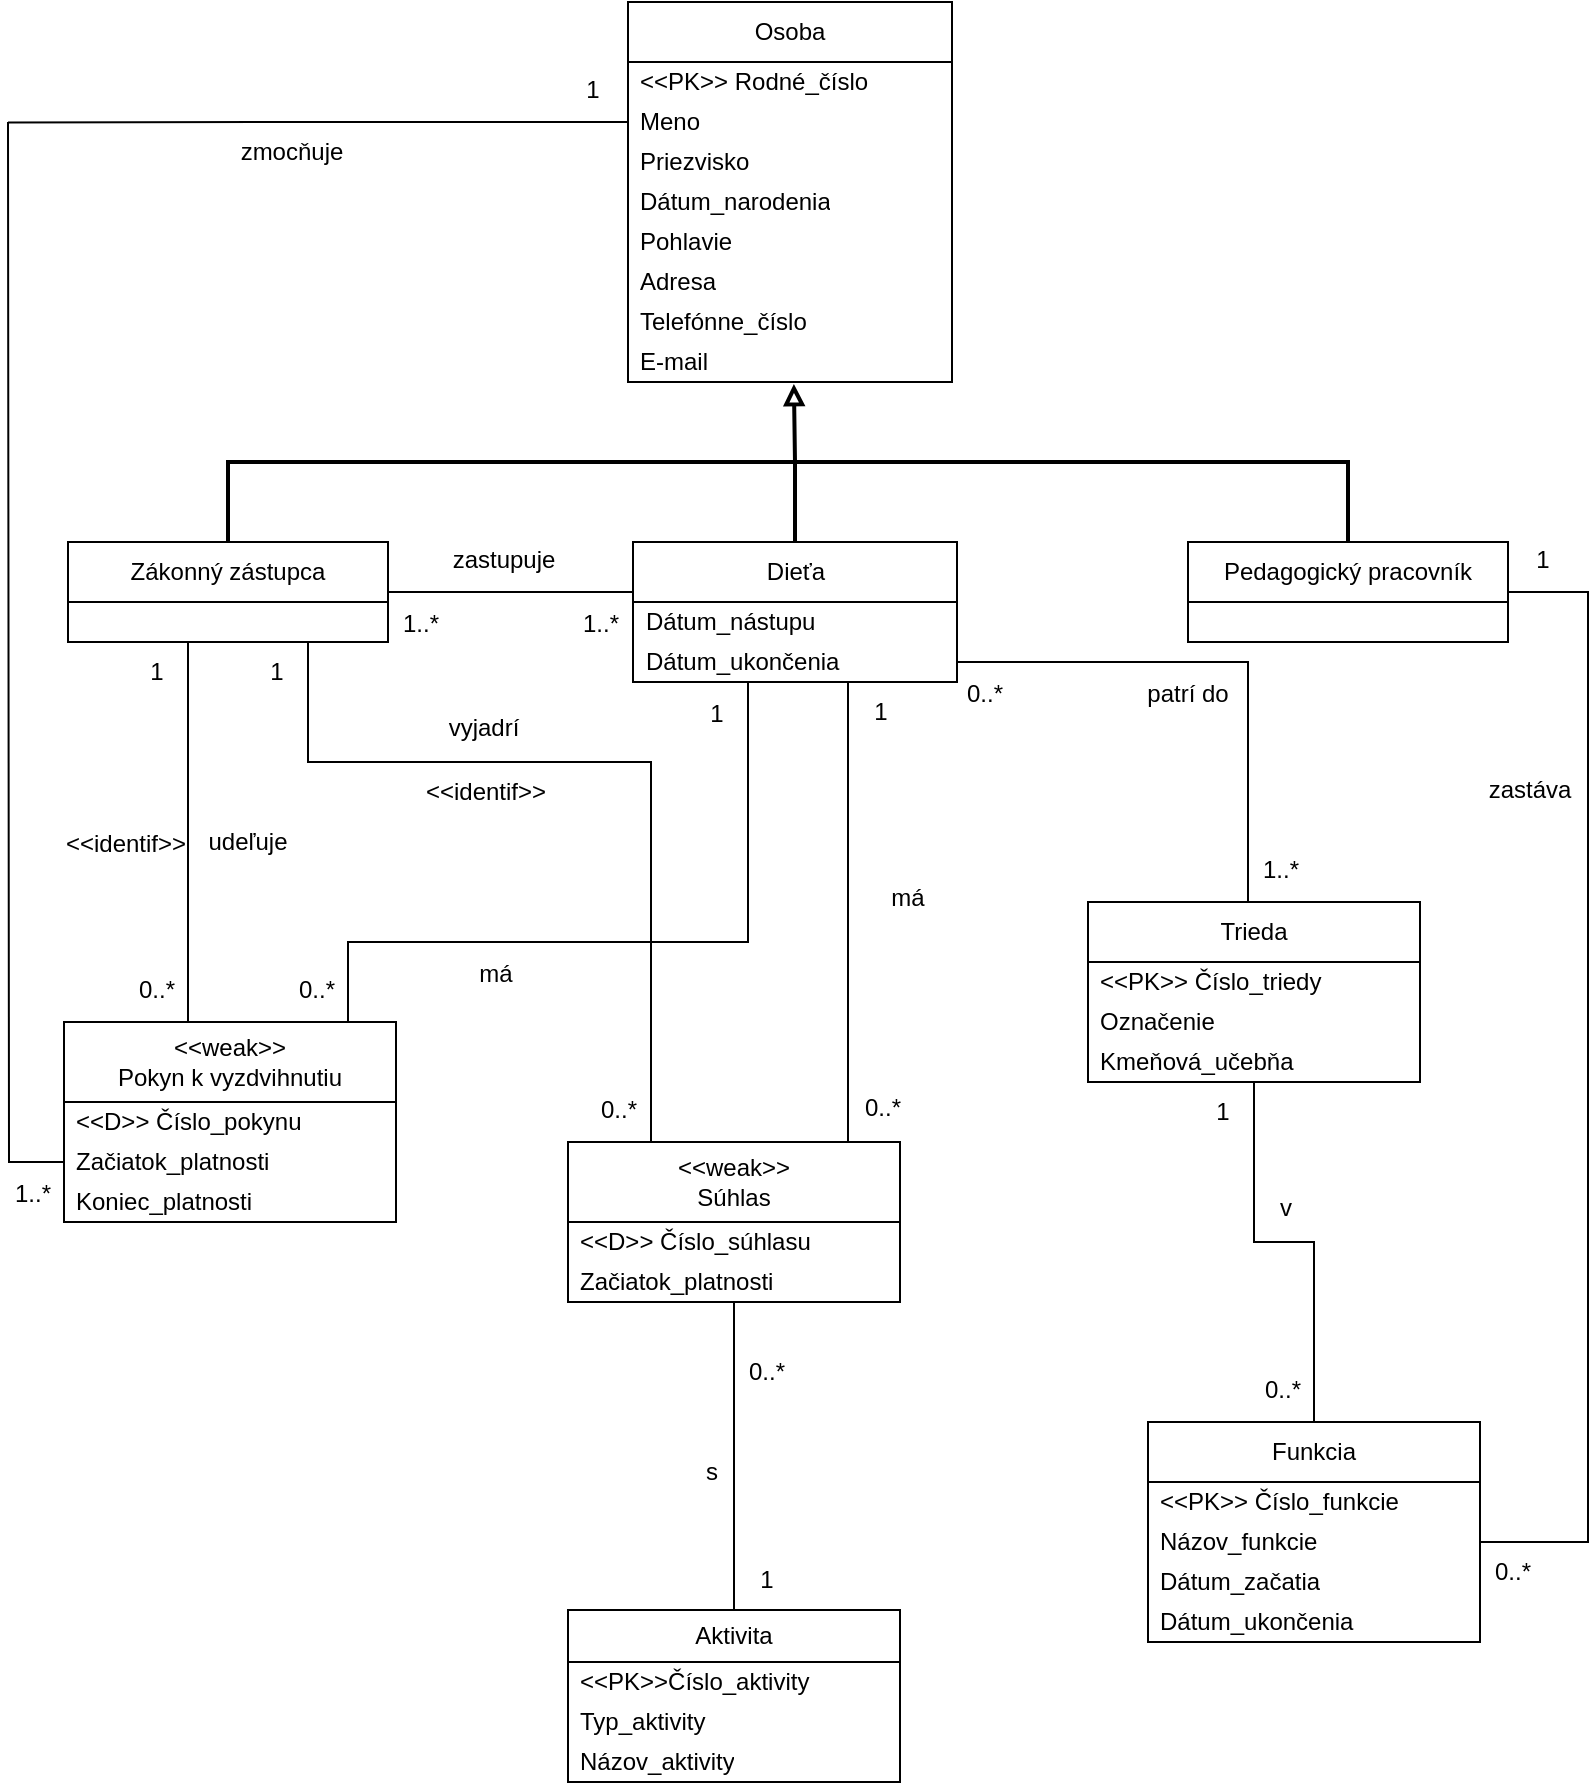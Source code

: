 <mxfile version="24.0.4" type="device">
  <diagram id="C5RBs43oDa-KdzZeNtuy" name="Page-1">
    <mxGraphModel dx="810" dy="526" grid="1" gridSize="10" guides="1" tooltips="1" connect="1" arrows="1" fold="1" page="1" pageScale="1" pageWidth="827" pageHeight="1169" math="0" shadow="0">
      <root>
        <mxCell id="WIyWlLk6GJQsqaUBKTNV-0" />
        <mxCell id="WIyWlLk6GJQsqaUBKTNV-1" parent="WIyWlLk6GJQsqaUBKTNV-0" />
        <mxCell id="E8d0nW5CMPHc4IN3NaXr-9" style="edgeStyle=orthogonalEdgeStyle;rounded=0;orthogonalLoop=1;jettySize=auto;html=1;entryX=0.5;entryY=0;entryDx=0;entryDy=0;strokeColor=none;" parent="WIyWlLk6GJQsqaUBKTNV-1" edge="1">
          <mxGeometry relative="1" as="geometry">
            <mxPoint x="613" y="355" as="sourcePoint" />
            <mxPoint x="657" y="404" as="targetPoint" />
          </mxGeometry>
        </mxCell>
        <mxCell id="7yrtn3zr0TZFfLM9wy2p-3" style="edgeStyle=orthogonalEdgeStyle;rounded=0;orthogonalLoop=1;jettySize=auto;html=1;exitX=0.5;exitY=0;exitDx=0;exitDy=0;entryX=0.5;entryY=0;entryDx=0;entryDy=0;endArrow=none;endFill=0;strokeWidth=2;" parent="WIyWlLk6GJQsqaUBKTNV-1" source="E8d0nW5CMPHc4IN3NaXr-33" target="E8d0nW5CMPHc4IN3NaXr-64" edge="1">
          <mxGeometry relative="1" as="geometry">
            <Array as="points">
              <mxPoint x="130" y="280" />
              <mxPoint x="690" y="280" />
            </Array>
          </mxGeometry>
        </mxCell>
        <mxCell id="7yrtn3zr0TZFfLM9wy2p-17" style="edgeStyle=orthogonalEdgeStyle;rounded=0;orthogonalLoop=1;jettySize=auto;html=1;exitX=0.25;exitY=1;exitDx=0;exitDy=0;entryX=0.25;entryY=0;entryDx=0;entryDy=0;endArrow=none;endFill=0;" parent="WIyWlLk6GJQsqaUBKTNV-1" source="E8d0nW5CMPHc4IN3NaXr-33" target="E8d0nW5CMPHc4IN3NaXr-80" edge="1">
          <mxGeometry relative="1" as="geometry">
            <Array as="points">
              <mxPoint x="110" y="370" />
              <mxPoint x="110" y="560" />
            </Array>
          </mxGeometry>
        </mxCell>
        <mxCell id="7yrtn3zr0TZFfLM9wy2p-24" style="edgeStyle=orthogonalEdgeStyle;rounded=0;orthogonalLoop=1;jettySize=auto;html=1;entryX=0;entryY=0.5;entryDx=0;entryDy=0;endArrow=none;endFill=0;" parent="WIyWlLk6GJQsqaUBKTNV-1" source="E8d0nW5CMPHc4IN3NaXr-33" target="E8d0nW5CMPHc4IN3NaXr-21" edge="1">
          <mxGeometry relative="1" as="geometry">
            <Array as="points">
              <mxPoint x="333" y="345" />
            </Array>
          </mxGeometry>
        </mxCell>
        <mxCell id="7yrtn3zr0TZFfLM9wy2p-25" style="edgeStyle=orthogonalEdgeStyle;rounded=0;orthogonalLoop=1;jettySize=auto;html=1;exitX=0.75;exitY=1;exitDx=0;exitDy=0;entryX=0.25;entryY=0;entryDx=0;entryDy=0;endArrow=none;endFill=0;" parent="WIyWlLk6GJQsqaUBKTNV-1" source="E8d0nW5CMPHc4IN3NaXr-33" target="E8d0nW5CMPHc4IN3NaXr-42" edge="1">
          <mxGeometry relative="1" as="geometry">
            <Array as="points">
              <mxPoint x="170" y="430" />
              <mxPoint x="341" y="430" />
            </Array>
          </mxGeometry>
        </mxCell>
        <mxCell id="E8d0nW5CMPHc4IN3NaXr-33" value="Zákonný zástupca" style="swimlane;fontStyle=0;childLayout=stackLayout;horizontal=1;startSize=30;horizontalStack=0;resizeParent=1;resizeParentMax=0;resizeLast=0;collapsible=1;marginBottom=0;whiteSpace=wrap;html=1;" parent="WIyWlLk6GJQsqaUBKTNV-1" vertex="1">
          <mxGeometry x="50" y="320" width="160" height="50" as="geometry" />
        </mxCell>
        <mxCell id="E8d0nW5CMPHc4IN3NaXr-80" value="&amp;lt;&amp;lt;weak&amp;gt;&amp;gt;&lt;br&gt;Pokyn k vyzdvihnutiu" style="swimlane;fontStyle=0;childLayout=stackLayout;horizontal=1;startSize=40;horizontalStack=0;resizeParent=1;resizeParentMax=0;resizeLast=0;collapsible=1;marginBottom=0;whiteSpace=wrap;html=1;" parent="WIyWlLk6GJQsqaUBKTNV-1" vertex="1">
          <mxGeometry x="48" y="560" width="166" height="100" as="geometry" />
        </mxCell>
        <mxCell id="E8d0nW5CMPHc4IN3NaXr-81" value="&amp;lt;&amp;lt;D&amp;gt;&amp;gt; Číslo_pokynu" style="text;strokeColor=none;fillColor=none;align=left;verticalAlign=middle;spacingLeft=4;spacingRight=4;overflow=hidden;points=[[0,0.5],[1,0.5]];portConstraint=eastwest;rotatable=0;whiteSpace=wrap;html=1;" parent="E8d0nW5CMPHc4IN3NaXr-80" vertex="1">
          <mxGeometry y="40" width="166" height="20" as="geometry" />
        </mxCell>
        <mxCell id="7yrtn3zr0TZFfLM9wy2p-26" style="edgeStyle=orthogonalEdgeStyle;rounded=0;orthogonalLoop=1;jettySize=auto;html=1;endArrow=none;endFill=0;strokeWidth=1;" parent="E8d0nW5CMPHc4IN3NaXr-80" source="E8d0nW5CMPHc4IN3NaXr-82" edge="1">
          <mxGeometry relative="1" as="geometry">
            <mxPoint x="-28" y="-450" as="targetPoint" />
          </mxGeometry>
        </mxCell>
        <mxCell id="E8d0nW5CMPHc4IN3NaXr-82" value="Začiatok_platnosti" style="text;strokeColor=none;fillColor=none;align=left;verticalAlign=middle;spacingLeft=4;spacingRight=4;overflow=hidden;points=[[0,0.5],[1,0.5]];portConstraint=eastwest;rotatable=0;whiteSpace=wrap;html=1;" parent="E8d0nW5CMPHc4IN3NaXr-80" vertex="1">
          <mxGeometry y="60" width="166" height="20" as="geometry" />
        </mxCell>
        <mxCell id="E8d0nW5CMPHc4IN3NaXr-83" value="Koniec_platnosti" style="text;strokeColor=none;fillColor=none;align=left;verticalAlign=middle;spacingLeft=4;spacingRight=4;overflow=hidden;points=[[0,0.5],[1,0.5]];portConstraint=eastwest;rotatable=0;whiteSpace=wrap;html=1;" parent="E8d0nW5CMPHc4IN3NaXr-80" vertex="1">
          <mxGeometry y="80" width="166" height="20" as="geometry" />
        </mxCell>
        <mxCell id="E8d0nW5CMPHc4IN3NaXr-87" value="Osoba" style="swimlane;fontStyle=0;childLayout=stackLayout;horizontal=1;startSize=30;horizontalStack=0;resizeParent=1;resizeParentMax=0;resizeLast=0;collapsible=1;marginBottom=0;whiteSpace=wrap;html=1;" parent="WIyWlLk6GJQsqaUBKTNV-1" vertex="1">
          <mxGeometry x="330" y="50" width="162" height="190" as="geometry" />
        </mxCell>
        <mxCell id="E8d0nW5CMPHc4IN3NaXr-88" value="&lt;font style=&quot;font-size: 12px;&quot;&gt;&amp;lt;&amp;lt;PK&amp;gt;&amp;gt; Rodné_číslo&lt;/font&gt;" style="text;strokeColor=none;fillColor=none;align=left;verticalAlign=middle;spacingLeft=4;spacingRight=4;overflow=hidden;points=[[0,0.5],[1,0.5]];portConstraint=eastwest;rotatable=0;whiteSpace=wrap;html=1;" parent="E8d0nW5CMPHc4IN3NaXr-87" vertex="1">
          <mxGeometry y="30" width="162" height="20" as="geometry" />
        </mxCell>
        <mxCell id="7yrtn3zr0TZFfLM9wy2p-27" style="edgeStyle=orthogonalEdgeStyle;rounded=0;orthogonalLoop=1;jettySize=auto;html=1;exitX=0;exitY=0.5;exitDx=0;exitDy=0;endArrow=none;endFill=0;strokeWidth=1;" parent="E8d0nW5CMPHc4IN3NaXr-87" source="E8d0nW5CMPHc4IN3NaXr-89" edge="1">
          <mxGeometry relative="1" as="geometry">
            <mxPoint x="-310" y="60.25" as="targetPoint" />
          </mxGeometry>
        </mxCell>
        <mxCell id="E8d0nW5CMPHc4IN3NaXr-89" value="&lt;font style=&quot;font-size: 12px;&quot;&gt;Meno&lt;/font&gt;" style="text;strokeColor=none;fillColor=none;align=left;verticalAlign=middle;spacingLeft=4;spacingRight=4;overflow=hidden;points=[[0,0.5],[1,0.5]];portConstraint=eastwest;rotatable=0;whiteSpace=wrap;html=1;" parent="E8d0nW5CMPHc4IN3NaXr-87" vertex="1">
          <mxGeometry y="50" width="162" height="20" as="geometry" />
        </mxCell>
        <mxCell id="E8d0nW5CMPHc4IN3NaXr-90" value="&lt;font style=&quot;font-size: 12px;&quot;&gt;Priezvisko&lt;/font&gt;" style="text;strokeColor=none;fillColor=none;align=left;verticalAlign=middle;spacingLeft=4;spacingRight=4;overflow=hidden;points=[[0,0.5],[1,0.5]];portConstraint=eastwest;rotatable=0;whiteSpace=wrap;html=1;" parent="E8d0nW5CMPHc4IN3NaXr-87" vertex="1">
          <mxGeometry y="70" width="162" height="20" as="geometry" />
        </mxCell>
        <mxCell id="E8d0nW5CMPHc4IN3NaXr-91" value="Dátum_narodenia" style="text;strokeColor=none;fillColor=none;align=left;verticalAlign=middle;spacingLeft=4;spacingRight=4;overflow=hidden;points=[[0,0.5],[1,0.5]];portConstraint=eastwest;rotatable=0;whiteSpace=wrap;html=1;" parent="E8d0nW5CMPHc4IN3NaXr-87" vertex="1">
          <mxGeometry y="90" width="162" height="20" as="geometry" />
        </mxCell>
        <mxCell id="E8d0nW5CMPHc4IN3NaXr-92" value="Pohlavie" style="text;strokeColor=none;fillColor=none;align=left;verticalAlign=middle;spacingLeft=4;spacingRight=4;overflow=hidden;points=[[0,0.5],[1,0.5]];portConstraint=eastwest;rotatable=0;whiteSpace=wrap;html=1;" parent="E8d0nW5CMPHc4IN3NaXr-87" vertex="1">
          <mxGeometry y="110" width="162" height="20" as="geometry" />
        </mxCell>
        <mxCell id="E8d0nW5CMPHc4IN3NaXr-93" value="Adresa" style="text;strokeColor=none;fillColor=none;align=left;verticalAlign=middle;spacingLeft=4;spacingRight=4;overflow=hidden;points=[[0,0.5],[1,0.5]];portConstraint=eastwest;rotatable=0;whiteSpace=wrap;html=1;" parent="E8d0nW5CMPHc4IN3NaXr-87" vertex="1">
          <mxGeometry y="130" width="162" height="20" as="geometry" />
        </mxCell>
        <mxCell id="E8d0nW5CMPHc4IN3NaXr-94" value="Telefónne_číslo" style="text;strokeColor=none;fillColor=none;align=left;verticalAlign=middle;spacingLeft=4;spacingRight=4;overflow=hidden;points=[[0,0.5],[1,0.5]];portConstraint=eastwest;rotatable=0;whiteSpace=wrap;html=1;" parent="E8d0nW5CMPHc4IN3NaXr-87" vertex="1">
          <mxGeometry y="150" width="162" height="20" as="geometry" />
        </mxCell>
        <mxCell id="E8d0nW5CMPHc4IN3NaXr-95" value="E-mail" style="text;strokeColor=none;fillColor=none;align=left;verticalAlign=middle;spacingLeft=4;spacingRight=4;overflow=hidden;points=[[0,0.5],[1,0.5]];portConstraint=eastwest;rotatable=0;whiteSpace=wrap;html=1;" parent="E8d0nW5CMPHc4IN3NaXr-87" vertex="1">
          <mxGeometry y="170" width="162" height="20" as="geometry" />
        </mxCell>
        <mxCell id="E8d0nW5CMPHc4IN3NaXr-64" value="Pedagogický pracovník" style="swimlane;fontStyle=0;childLayout=stackLayout;horizontal=1;startSize=30;horizontalStack=0;resizeParent=1;resizeParentMax=0;resizeLast=0;collapsible=1;marginBottom=0;whiteSpace=wrap;html=1;" parent="WIyWlLk6GJQsqaUBKTNV-1" vertex="1">
          <mxGeometry x="610" y="320" width="160" height="50" as="geometry" />
        </mxCell>
        <mxCell id="7yrtn3zr0TZFfLM9wy2p-7" style="edgeStyle=orthogonalEdgeStyle;rounded=0;orthogonalLoop=1;jettySize=auto;html=1;entryX=0;entryY=0.25;entryDx=0;entryDy=0;endArrow=none;endFill=0;" parent="WIyWlLk6GJQsqaUBKTNV-1" source="E8d0nW5CMPHc4IN3NaXr-15" target="E8d0nW5CMPHc4IN3NaXr-53" edge="1">
          <mxGeometry relative="1" as="geometry">
            <Array as="points">
              <mxPoint x="640" y="380" />
              <mxPoint x="640" y="523" />
            </Array>
          </mxGeometry>
        </mxCell>
        <mxCell id="7yrtn3zr0TZFfLM9wy2p-22" style="edgeStyle=orthogonalEdgeStyle;rounded=0;orthogonalLoop=1;jettySize=auto;html=1;entryX=0.75;entryY=0;entryDx=0;entryDy=0;endArrow=none;endFill=0;" parent="WIyWlLk6GJQsqaUBKTNV-1" source="E8d0nW5CMPHc4IN3NaXr-15" target="E8d0nW5CMPHc4IN3NaXr-42" edge="1">
          <mxGeometry relative="1" as="geometry">
            <Array as="points">
              <mxPoint x="440" y="620" />
            </Array>
          </mxGeometry>
        </mxCell>
        <mxCell id="E8d0nW5CMPHc4IN3NaXr-15" value="Dieťa" style="swimlane;fontStyle=0;childLayout=stackLayout;horizontal=1;startSize=30;horizontalStack=0;resizeParent=1;resizeParentMax=0;resizeLast=0;collapsible=1;marginBottom=0;whiteSpace=wrap;html=1;" parent="WIyWlLk6GJQsqaUBKTNV-1" vertex="1">
          <mxGeometry x="332.5" y="320" width="162" height="70" as="geometry" />
        </mxCell>
        <mxCell id="E8d0nW5CMPHc4IN3NaXr-21" value="Dátum_nástupu" style="text;strokeColor=none;fillColor=none;align=left;verticalAlign=middle;spacingLeft=4;spacingRight=4;overflow=hidden;points=[[0,0.5],[1,0.5]];portConstraint=eastwest;rotatable=0;whiteSpace=wrap;html=1;" parent="E8d0nW5CMPHc4IN3NaXr-15" vertex="1">
          <mxGeometry y="30" width="162" height="20" as="geometry" />
        </mxCell>
        <mxCell id="E8d0nW5CMPHc4IN3NaXr-20" value="Dátum_ukončenia" style="text;strokeColor=none;fillColor=none;align=left;verticalAlign=middle;spacingLeft=4;spacingRight=4;overflow=hidden;points=[[0,0.5],[1,0.5]];portConstraint=eastwest;rotatable=0;whiteSpace=wrap;html=1;" parent="E8d0nW5CMPHc4IN3NaXr-15" vertex="1">
          <mxGeometry y="50" width="162" height="20" as="geometry" />
        </mxCell>
        <mxCell id="E8d0nW5CMPHc4IN3NaXr-46" value="Aktivita" style="swimlane;fontStyle=0;childLayout=stackLayout;horizontal=1;startSize=26;horizontalStack=0;resizeParent=1;resizeParentMax=0;resizeLast=0;collapsible=1;marginBottom=0;whiteSpace=wrap;html=1;" parent="WIyWlLk6GJQsqaUBKTNV-1" vertex="1">
          <mxGeometry x="300" y="854" width="166" height="86" as="geometry" />
        </mxCell>
        <mxCell id="E8d0nW5CMPHc4IN3NaXr-47" value="&amp;lt;&amp;lt;PK&amp;gt;&amp;gt;Číslo_aktivity" style="text;strokeColor=none;fillColor=none;align=left;verticalAlign=middle;spacingLeft=4;spacingRight=4;overflow=hidden;points=[[0,0.5],[1,0.5]];portConstraint=eastwest;rotatable=0;whiteSpace=wrap;html=1;" parent="E8d0nW5CMPHc4IN3NaXr-46" vertex="1">
          <mxGeometry y="26" width="166" height="20" as="geometry" />
        </mxCell>
        <mxCell id="E8d0nW5CMPHc4IN3NaXr-48" value="Typ_aktivity" style="text;strokeColor=none;fillColor=none;align=left;verticalAlign=middle;spacingLeft=4;spacingRight=4;overflow=hidden;points=[[0,0.5],[1,0.5]];portConstraint=eastwest;rotatable=0;whiteSpace=wrap;html=1;" parent="E8d0nW5CMPHc4IN3NaXr-46" vertex="1">
          <mxGeometry y="46" width="166" height="20" as="geometry" />
        </mxCell>
        <mxCell id="E8d0nW5CMPHc4IN3NaXr-49" value="Názov_aktivity" style="text;strokeColor=none;fillColor=none;align=left;verticalAlign=middle;spacingLeft=4;spacingRight=4;overflow=hidden;points=[[0,0.5],[1,0.5]];portConstraint=eastwest;rotatable=0;whiteSpace=wrap;html=1;" parent="E8d0nW5CMPHc4IN3NaXr-46" vertex="1">
          <mxGeometry y="66" width="166" height="20" as="geometry" />
        </mxCell>
        <mxCell id="7yrtn3zr0TZFfLM9wy2p-10" style="edgeStyle=orthogonalEdgeStyle;rounded=0;orthogonalLoop=1;jettySize=auto;html=1;entryX=0.5;entryY=0;entryDx=0;entryDy=0;endArrow=none;endFill=0;" parent="WIyWlLk6GJQsqaUBKTNV-1" source="E8d0nW5CMPHc4IN3NaXr-42" target="E8d0nW5CMPHc4IN3NaXr-46" edge="1">
          <mxGeometry relative="1" as="geometry" />
        </mxCell>
        <mxCell id="E8d0nW5CMPHc4IN3NaXr-42" value="&amp;lt;&amp;lt;weak&amp;gt;&amp;gt;&lt;br&gt;Súhlas" style="swimlane;fontStyle=0;childLayout=stackLayout;horizontal=1;startSize=40;horizontalStack=0;resizeParent=1;resizeParentMax=0;resizeLast=0;collapsible=1;marginBottom=0;whiteSpace=wrap;html=1;" parent="WIyWlLk6GJQsqaUBKTNV-1" vertex="1">
          <mxGeometry x="300" y="620" width="166" height="80" as="geometry" />
        </mxCell>
        <mxCell id="E8d0nW5CMPHc4IN3NaXr-43" value="&amp;lt;&amp;lt;D&amp;gt;&amp;gt; Číslo_súhlasu" style="text;strokeColor=none;fillColor=none;align=left;verticalAlign=middle;spacingLeft=4;spacingRight=4;overflow=hidden;points=[[0,0.5],[1,0.5]];portConstraint=eastwest;rotatable=0;whiteSpace=wrap;html=1;" parent="E8d0nW5CMPHc4IN3NaXr-42" vertex="1">
          <mxGeometry y="40" width="166" height="20" as="geometry" />
        </mxCell>
        <mxCell id="E8d0nW5CMPHc4IN3NaXr-44" value="Začiatok_platnosti" style="text;strokeColor=none;fillColor=none;align=left;verticalAlign=middle;spacingLeft=4;spacingRight=4;overflow=hidden;points=[[0,0.5],[1,0.5]];portConstraint=eastwest;rotatable=0;whiteSpace=wrap;html=1;" parent="E8d0nW5CMPHc4IN3NaXr-42" vertex="1">
          <mxGeometry y="60" width="166" height="20" as="geometry" />
        </mxCell>
        <mxCell id="7yrtn3zr0TZFfLM9wy2p-8" style="edgeStyle=orthogonalEdgeStyle;rounded=0;orthogonalLoop=1;jettySize=auto;html=1;entryX=0.5;entryY=0;entryDx=0;entryDy=0;endArrow=none;endFill=0;" parent="WIyWlLk6GJQsqaUBKTNV-1" source="E8d0nW5CMPHc4IN3NaXr-53" target="E8d0nW5CMPHc4IN3NaXr-58" edge="1">
          <mxGeometry relative="1" as="geometry">
            <Array as="points">
              <mxPoint x="643" y="670" />
              <mxPoint x="673" y="670" />
            </Array>
          </mxGeometry>
        </mxCell>
        <mxCell id="E8d0nW5CMPHc4IN3NaXr-53" value="Trieda" style="swimlane;fontStyle=0;childLayout=stackLayout;horizontal=1;startSize=30;horizontalStack=0;resizeParent=1;resizeParentMax=0;resizeLast=0;collapsible=1;marginBottom=0;whiteSpace=wrap;html=1;" parent="WIyWlLk6GJQsqaUBKTNV-1" vertex="1">
          <mxGeometry x="560" y="500" width="166" height="90" as="geometry" />
        </mxCell>
        <mxCell id="E8d0nW5CMPHc4IN3NaXr-54" value="&amp;lt;&amp;lt;PK&amp;gt;&amp;gt; Číslo_triedy" style="text;strokeColor=none;fillColor=none;align=left;verticalAlign=middle;spacingLeft=4;spacingRight=4;overflow=hidden;points=[[0,0.5],[1,0.5]];portConstraint=eastwest;rotatable=0;whiteSpace=wrap;html=1;" parent="E8d0nW5CMPHc4IN3NaXr-53" vertex="1">
          <mxGeometry y="30" width="166" height="20" as="geometry" />
        </mxCell>
        <mxCell id="E8d0nW5CMPHc4IN3NaXr-55" value="Označenie" style="text;strokeColor=none;fillColor=none;align=left;verticalAlign=middle;spacingLeft=4;spacingRight=4;overflow=hidden;points=[[0,0.5],[1,0.5]];portConstraint=eastwest;rotatable=0;whiteSpace=wrap;html=1;" parent="E8d0nW5CMPHc4IN3NaXr-53" vertex="1">
          <mxGeometry y="50" width="166" height="20" as="geometry" />
        </mxCell>
        <mxCell id="E8d0nW5CMPHc4IN3NaXr-56" value="Kmeňová_učebňa" style="text;strokeColor=none;fillColor=none;align=left;verticalAlign=middle;spacingLeft=4;spacingRight=4;overflow=hidden;points=[[0,0.5],[1,0.5]];portConstraint=eastwest;rotatable=0;whiteSpace=wrap;html=1;" parent="E8d0nW5CMPHc4IN3NaXr-53" vertex="1">
          <mxGeometry y="70" width="166" height="20" as="geometry" />
        </mxCell>
        <mxCell id="E8d0nW5CMPHc4IN3NaXr-58" value="Funkcia" style="swimlane;fontStyle=0;childLayout=stackLayout;horizontal=1;startSize=30;horizontalStack=0;resizeParent=1;resizeParentMax=0;resizeLast=0;collapsible=1;marginBottom=0;whiteSpace=wrap;html=1;" parent="WIyWlLk6GJQsqaUBKTNV-1" vertex="1">
          <mxGeometry x="590" y="760" width="166" height="110" as="geometry" />
        </mxCell>
        <mxCell id="E8d0nW5CMPHc4IN3NaXr-59" value="&amp;lt;&amp;lt;PK&amp;gt;&amp;gt; Číslo_funkcie" style="text;strokeColor=none;fillColor=none;align=left;verticalAlign=middle;spacingLeft=4;spacingRight=4;overflow=hidden;points=[[0,0.5],[1,0.5]];portConstraint=eastwest;rotatable=0;whiteSpace=wrap;html=1;" parent="E8d0nW5CMPHc4IN3NaXr-58" vertex="1">
          <mxGeometry y="30" width="166" height="20" as="geometry" />
        </mxCell>
        <mxCell id="E8d0nW5CMPHc4IN3NaXr-60" value="Názov_funkcie" style="text;strokeColor=none;fillColor=none;align=left;verticalAlign=middle;spacingLeft=4;spacingRight=4;overflow=hidden;points=[[0,0.5],[1,0.5]];portConstraint=eastwest;rotatable=0;whiteSpace=wrap;html=1;" parent="E8d0nW5CMPHc4IN3NaXr-58" vertex="1">
          <mxGeometry y="50" width="166" height="20" as="geometry" />
        </mxCell>
        <mxCell id="E8d0nW5CMPHc4IN3NaXr-61" value="Dátum_začatia" style="text;strokeColor=none;fillColor=none;align=left;verticalAlign=middle;spacingLeft=4;spacingRight=4;overflow=hidden;points=[[0,0.5],[1,0.5]];portConstraint=eastwest;rotatable=0;whiteSpace=wrap;html=1;" parent="E8d0nW5CMPHc4IN3NaXr-58" vertex="1">
          <mxGeometry y="70" width="166" height="20" as="geometry" />
        </mxCell>
        <mxCell id="E8d0nW5CMPHc4IN3NaXr-62" value="Dátum_ukončenia" style="text;strokeColor=none;fillColor=none;align=left;verticalAlign=middle;spacingLeft=4;spacingRight=4;overflow=hidden;points=[[0,0.5],[1,0.5]];portConstraint=eastwest;rotatable=0;whiteSpace=wrap;html=1;" parent="E8d0nW5CMPHc4IN3NaXr-58" vertex="1">
          <mxGeometry y="90" width="166" height="20" as="geometry" />
        </mxCell>
        <mxCell id="7yrtn3zr0TZFfLM9wy2p-9" style="edgeStyle=orthogonalEdgeStyle;rounded=0;orthogonalLoop=1;jettySize=auto;html=1;entryX=1;entryY=0.5;entryDx=0;entryDy=0;endArrow=none;endFill=0;" parent="WIyWlLk6GJQsqaUBKTNV-1" source="E8d0nW5CMPHc4IN3NaXr-60" target="E8d0nW5CMPHc4IN3NaXr-64" edge="1">
          <mxGeometry relative="1" as="geometry">
            <Array as="points">
              <mxPoint x="810" y="820" />
              <mxPoint x="810" y="345" />
            </Array>
          </mxGeometry>
        </mxCell>
        <mxCell id="7yrtn3zr0TZFfLM9wy2p-23" style="edgeStyle=orthogonalEdgeStyle;rounded=0;orthogonalLoop=1;jettySize=auto;html=1;exitX=0;exitY=0.5;exitDx=0;exitDy=0;entryX=0.75;entryY=0;entryDx=0;entryDy=0;endArrow=none;endFill=0;" parent="WIyWlLk6GJQsqaUBKTNV-1" source="E8d0nW5CMPHc4IN3NaXr-20" target="E8d0nW5CMPHc4IN3NaXr-80" edge="1">
          <mxGeometry relative="1" as="geometry">
            <Array as="points">
              <mxPoint x="332" y="390" />
              <mxPoint x="390" y="390" />
              <mxPoint x="390" y="520" />
              <mxPoint x="190" y="520" />
              <mxPoint x="190" y="560" />
            </Array>
          </mxGeometry>
        </mxCell>
        <mxCell id="7yrtn3zr0TZFfLM9wy2p-29" value="zmocňuje" style="text;html=1;strokeColor=none;fillColor=none;align=center;verticalAlign=middle;whiteSpace=wrap;rounded=0;" parent="WIyWlLk6GJQsqaUBKTNV-1" vertex="1">
          <mxGeometry x="132" y="110" width="60" height="30" as="geometry" />
        </mxCell>
        <mxCell id="7yrtn3zr0TZFfLM9wy2p-30" value="1" style="text;html=1;strokeColor=none;fillColor=none;align=center;verticalAlign=middle;whiteSpace=wrap;rounded=0;" parent="WIyWlLk6GJQsqaUBKTNV-1" vertex="1">
          <mxGeometry x="296" y="79" width="33" height="30" as="geometry" />
        </mxCell>
        <mxCell id="7yrtn3zr0TZFfLM9wy2p-31" value="1..*" style="text;html=1;strokeColor=none;fillColor=none;align=center;verticalAlign=middle;whiteSpace=wrap;rounded=0;" parent="WIyWlLk6GJQsqaUBKTNV-1" vertex="1">
          <mxGeometry x="16" y="631" width="33" height="30" as="geometry" />
        </mxCell>
        <mxCell id="7yrtn3zr0TZFfLM9wy2p-32" value="udeľuje" style="text;html=1;strokeColor=none;fillColor=none;align=center;verticalAlign=middle;whiteSpace=wrap;rounded=0;" parent="WIyWlLk6GJQsqaUBKTNV-1" vertex="1">
          <mxGeometry x="110" y="455" width="60" height="30" as="geometry" />
        </mxCell>
        <mxCell id="7yrtn3zr0TZFfLM9wy2p-33" value="&amp;lt;&amp;lt;identif&amp;gt;&amp;gt;" style="text;html=1;strokeColor=none;fillColor=none;align=center;verticalAlign=middle;whiteSpace=wrap;rounded=0;" parent="WIyWlLk6GJQsqaUBKTNV-1" vertex="1">
          <mxGeometry x="49" y="456" width="60" height="30" as="geometry" />
        </mxCell>
        <mxCell id="7yrtn3zr0TZFfLM9wy2p-34" value="1" style="text;html=1;strokeColor=none;fillColor=none;align=center;verticalAlign=middle;whiteSpace=wrap;rounded=0;" parent="WIyWlLk6GJQsqaUBKTNV-1" vertex="1">
          <mxGeometry x="78" y="370" width="33" height="30" as="geometry" />
        </mxCell>
        <mxCell id="7yrtn3zr0TZFfLM9wy2p-35" value="0..*" style="text;html=1;strokeColor=none;fillColor=none;align=center;verticalAlign=middle;whiteSpace=wrap;rounded=0;" parent="WIyWlLk6GJQsqaUBKTNV-1" vertex="1">
          <mxGeometry x="78" y="529" width="33" height="30" as="geometry" />
        </mxCell>
        <mxCell id="7yrtn3zr0TZFfLM9wy2p-36" value="zastupuje" style="text;html=1;strokeColor=none;fillColor=none;align=center;verticalAlign=middle;whiteSpace=wrap;rounded=0;" parent="WIyWlLk6GJQsqaUBKTNV-1" vertex="1">
          <mxGeometry x="238" y="314" width="60" height="30" as="geometry" />
        </mxCell>
        <mxCell id="7yrtn3zr0TZFfLM9wy2p-37" value="1..*" style="text;html=1;strokeColor=none;fillColor=none;align=center;verticalAlign=middle;whiteSpace=wrap;rounded=0;" parent="WIyWlLk6GJQsqaUBKTNV-1" vertex="1">
          <mxGeometry x="300" y="346" width="33" height="30" as="geometry" />
        </mxCell>
        <mxCell id="7yrtn3zr0TZFfLM9wy2p-38" value="1..*" style="text;html=1;strokeColor=none;fillColor=none;align=center;verticalAlign=middle;whiteSpace=wrap;rounded=0;" parent="WIyWlLk6GJQsqaUBKTNV-1" vertex="1">
          <mxGeometry x="210" y="346" width="33" height="30" as="geometry" />
        </mxCell>
        <mxCell id="7yrtn3zr0TZFfLM9wy2p-39" value="patrí do" style="text;html=1;strokeColor=none;fillColor=none;align=center;verticalAlign=middle;whiteSpace=wrap;rounded=0;" parent="WIyWlLk6GJQsqaUBKTNV-1" vertex="1">
          <mxGeometry x="580" y="381" width="60" height="30" as="geometry" />
        </mxCell>
        <mxCell id="7yrtn3zr0TZFfLM9wy2p-40" value="0..*" style="text;html=1;strokeColor=none;fillColor=none;align=center;verticalAlign=middle;whiteSpace=wrap;rounded=0;" parent="WIyWlLk6GJQsqaUBKTNV-1" vertex="1">
          <mxGeometry x="492" y="381" width="33" height="30" as="geometry" />
        </mxCell>
        <mxCell id="7yrtn3zr0TZFfLM9wy2p-41" value="1..*" style="text;html=1;strokeColor=none;fillColor=none;align=center;verticalAlign=middle;whiteSpace=wrap;rounded=0;" parent="WIyWlLk6GJQsqaUBKTNV-1" vertex="1">
          <mxGeometry x="640" y="469" width="33" height="30" as="geometry" />
        </mxCell>
        <mxCell id="7yrtn3zr0TZFfLM9wy2p-42" value="v" style="text;html=1;strokeColor=none;fillColor=none;align=center;verticalAlign=middle;whiteSpace=wrap;rounded=0;" parent="WIyWlLk6GJQsqaUBKTNV-1" vertex="1">
          <mxGeometry x="629" y="638" width="60" height="30" as="geometry" />
        </mxCell>
        <mxCell id="7yrtn3zr0TZFfLM9wy2p-43" value="1" style="text;html=1;strokeColor=none;fillColor=none;align=center;verticalAlign=middle;whiteSpace=wrap;rounded=0;" parent="WIyWlLk6GJQsqaUBKTNV-1" vertex="1">
          <mxGeometry x="611" y="590" width="33" height="30" as="geometry" />
        </mxCell>
        <mxCell id="7yrtn3zr0TZFfLM9wy2p-44" value="0..*" style="text;html=1;strokeColor=none;fillColor=none;align=center;verticalAlign=middle;whiteSpace=wrap;rounded=0;" parent="WIyWlLk6GJQsqaUBKTNV-1" vertex="1">
          <mxGeometry x="641" y="729" width="33" height="30" as="geometry" />
        </mxCell>
        <mxCell id="7yrtn3zr0TZFfLM9wy2p-45" value="zastáva" style="text;html=1;strokeColor=none;fillColor=none;align=center;verticalAlign=middle;whiteSpace=wrap;rounded=0;" parent="WIyWlLk6GJQsqaUBKTNV-1" vertex="1">
          <mxGeometry x="751" y="429" width="60" height="30" as="geometry" />
        </mxCell>
        <mxCell id="7yrtn3zr0TZFfLM9wy2p-46" value="1" style="text;html=1;strokeColor=none;fillColor=none;align=center;verticalAlign=middle;whiteSpace=wrap;rounded=0;" parent="WIyWlLk6GJQsqaUBKTNV-1" vertex="1">
          <mxGeometry x="771" y="314" width="33" height="30" as="geometry" />
        </mxCell>
        <mxCell id="7yrtn3zr0TZFfLM9wy2p-47" value="0..*" style="text;html=1;strokeColor=none;fillColor=none;align=center;verticalAlign=middle;whiteSpace=wrap;rounded=0;" parent="WIyWlLk6GJQsqaUBKTNV-1" vertex="1">
          <mxGeometry x="756" y="820" width="33" height="30" as="geometry" />
        </mxCell>
        <mxCell id="7yrtn3zr0TZFfLM9wy2p-48" value="s" style="text;html=1;strokeColor=none;fillColor=none;align=center;verticalAlign=middle;whiteSpace=wrap;rounded=0;" parent="WIyWlLk6GJQsqaUBKTNV-1" vertex="1">
          <mxGeometry x="342" y="770" width="60" height="30" as="geometry" />
        </mxCell>
        <mxCell id="7yrtn3zr0TZFfLM9wy2p-49" value="1" style="text;html=1;strokeColor=none;fillColor=none;align=center;verticalAlign=middle;whiteSpace=wrap;rounded=0;" parent="WIyWlLk6GJQsqaUBKTNV-1" vertex="1">
          <mxGeometry x="383" y="824" width="33" height="30" as="geometry" />
        </mxCell>
        <mxCell id="7yrtn3zr0TZFfLM9wy2p-50" value="0..*" style="text;html=1;strokeColor=none;fillColor=none;align=center;verticalAlign=middle;whiteSpace=wrap;rounded=0;" parent="WIyWlLk6GJQsqaUBKTNV-1" vertex="1">
          <mxGeometry x="383" y="720" width="33" height="30" as="geometry" />
        </mxCell>
        <mxCell id="7yrtn3zr0TZFfLM9wy2p-51" value="má" style="text;html=1;strokeColor=none;fillColor=none;align=center;verticalAlign=middle;whiteSpace=wrap;rounded=0;" parent="WIyWlLk6GJQsqaUBKTNV-1" vertex="1">
          <mxGeometry x="440" y="483" width="60" height="30" as="geometry" />
        </mxCell>
        <mxCell id="7yrtn3zr0TZFfLM9wy2p-52" value="má" style="text;html=1;strokeColor=none;fillColor=none;align=center;verticalAlign=middle;whiteSpace=wrap;rounded=0;" parent="WIyWlLk6GJQsqaUBKTNV-1" vertex="1">
          <mxGeometry x="234" y="521" width="60" height="30" as="geometry" />
        </mxCell>
        <mxCell id="7yrtn3zr0TZFfLM9wy2p-53" value="1" style="text;html=1;strokeColor=none;fillColor=none;align=center;verticalAlign=middle;whiteSpace=wrap;rounded=0;" parent="WIyWlLk6GJQsqaUBKTNV-1" vertex="1">
          <mxGeometry x="440" y="390" width="33" height="30" as="geometry" />
        </mxCell>
        <mxCell id="7yrtn3zr0TZFfLM9wy2p-54" value="1" style="text;html=1;strokeColor=none;fillColor=none;align=center;verticalAlign=middle;whiteSpace=wrap;rounded=0;" parent="WIyWlLk6GJQsqaUBKTNV-1" vertex="1">
          <mxGeometry x="358" y="391" width="33" height="30" as="geometry" />
        </mxCell>
        <mxCell id="7yrtn3zr0TZFfLM9wy2p-55" value="0..*" style="text;html=1;strokeColor=none;fillColor=none;align=center;verticalAlign=middle;whiteSpace=wrap;rounded=0;" parent="WIyWlLk6GJQsqaUBKTNV-1" vertex="1">
          <mxGeometry x="158" y="529" width="33" height="30" as="geometry" />
        </mxCell>
        <mxCell id="7yrtn3zr0TZFfLM9wy2p-56" value="0..*" style="text;html=1;strokeColor=none;fillColor=none;align=center;verticalAlign=middle;whiteSpace=wrap;rounded=0;" parent="WIyWlLk6GJQsqaUBKTNV-1" vertex="1">
          <mxGeometry x="441" y="588" width="33" height="30" as="geometry" />
        </mxCell>
        <mxCell id="7yrtn3zr0TZFfLM9wy2p-57" value="vyjadrí" style="text;html=1;strokeColor=none;fillColor=none;align=center;verticalAlign=middle;whiteSpace=wrap;rounded=0;" parent="WIyWlLk6GJQsqaUBKTNV-1" vertex="1">
          <mxGeometry x="228" y="398" width="60" height="30" as="geometry" />
        </mxCell>
        <mxCell id="7yrtn3zr0TZFfLM9wy2p-58" value="&amp;lt;&amp;lt;identif&amp;gt;&amp;gt;" style="text;html=1;strokeColor=none;fillColor=none;align=center;verticalAlign=middle;whiteSpace=wrap;rounded=0;" parent="WIyWlLk6GJQsqaUBKTNV-1" vertex="1">
          <mxGeometry x="229" y="430" width="60" height="30" as="geometry" />
        </mxCell>
        <mxCell id="7yrtn3zr0TZFfLM9wy2p-59" value="1" style="text;html=1;strokeColor=none;fillColor=none;align=center;verticalAlign=middle;whiteSpace=wrap;rounded=0;" parent="WIyWlLk6GJQsqaUBKTNV-1" vertex="1">
          <mxGeometry x="138" y="370" width="33" height="30" as="geometry" />
        </mxCell>
        <mxCell id="7yrtn3zr0TZFfLM9wy2p-60" value="0..*" style="text;html=1;strokeColor=none;fillColor=none;align=center;verticalAlign=middle;whiteSpace=wrap;rounded=0;" parent="WIyWlLk6GJQsqaUBKTNV-1" vertex="1">
          <mxGeometry x="309" y="589" width="33" height="30" as="geometry" />
        </mxCell>
        <mxCell id="BA4vGmvSAzCOX5qZX--D-0" style="edgeStyle=orthogonalEdgeStyle;rounded=0;orthogonalLoop=1;jettySize=auto;html=1;entryX=0.512;entryY=1.05;entryDx=0;entryDy=0;entryPerimeter=0;endArrow=block;endFill=0;strokeWidth=2;" parent="WIyWlLk6GJQsqaUBKTNV-1" source="E8d0nW5CMPHc4IN3NaXr-15" target="E8d0nW5CMPHc4IN3NaXr-95" edge="1">
          <mxGeometry relative="1" as="geometry" />
        </mxCell>
        <mxCell id="BA4vGmvSAzCOX5qZX--D-7" value="" style="edgeStyle=orthogonalEdgeStyle;rounded=0;orthogonalLoop=1;jettySize=auto;html=1;entryX=0.5;entryY=0;entryDx=0;entryDy=0;strokeColor=none;" parent="WIyWlLk6GJQsqaUBKTNV-1" source="E8d0nW5CMPHc4IN3NaXr-15" edge="1">
          <mxGeometry relative="1" as="geometry">
            <mxPoint x="495" y="355" as="sourcePoint" />
            <mxPoint x="596.5" y="340" as="targetPoint" />
          </mxGeometry>
        </mxCell>
      </root>
    </mxGraphModel>
  </diagram>
</mxfile>
